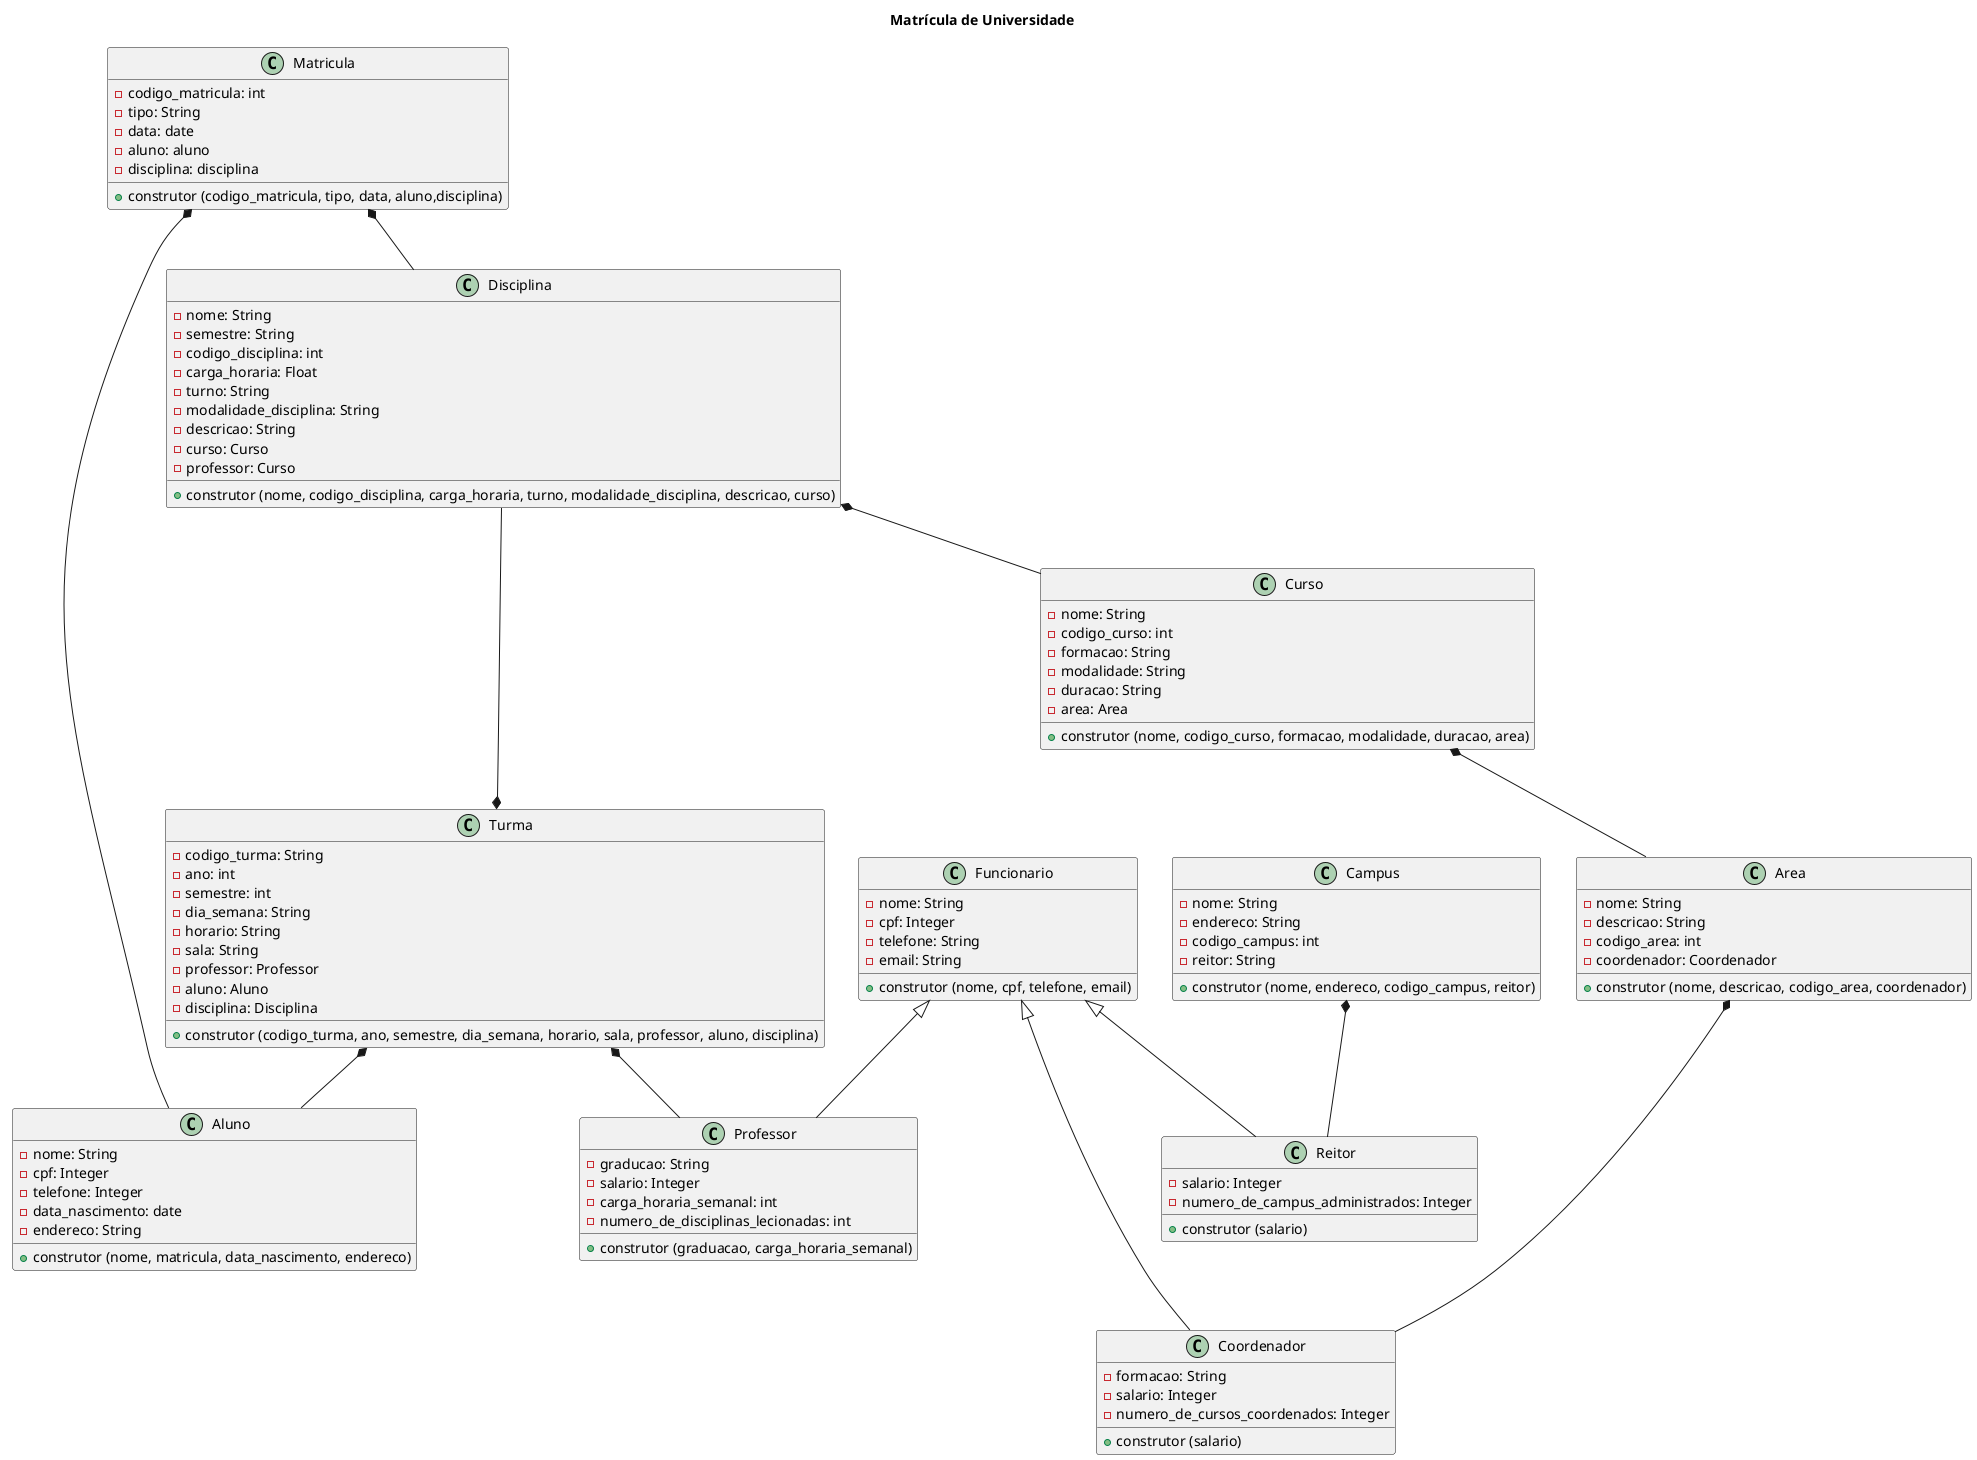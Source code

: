 @startuml universidade

title Matrícula de Universidade

class Aluno{
    - nome: String
    - cpf: Integer
    - telefone: Integer
    - data_nascimento: date
    - endereco: String
    + construtor (nome, matricula, data_nascimento, endereco)
}

class Funcionario{
    - nome: String
    - cpf: Integer
    - telefone: String
    - email: String
    + construtor (nome, cpf, telefone, email)
}

class Professor{
    - graducao: String
    - salario: Integer
    - carga_horaria_semanal: int
    - numero_de_disciplinas_lecionadas: int
    + construtor (graduacao, carga_horaria_semanal)
}

class Coordenador{
    - formacao: String
    - salario: Integer
    - numero_de_cursos_coordenados: Integer
    + construtor (salario)
}

class Reitor{
    - salario: Integer
    - numero_de_campus_administrados: Integer
    + construtor (salario)
}

class Turma{
    - codigo_turma: String
    - ano: int
    - semestre: int
    - dia_semana: String
    - horario: String
    - sala: String
    - professor: Professor
    - aluno: Aluno
    - disciplina: Disciplina
    + construtor (codigo_turma, ano, semestre, dia_semana, horario, sala, professor, aluno, disciplina)
}

class Matricula{
    - codigo_matricula: int
    - tipo: String
    - data: date
    - aluno: aluno
    - disciplina: disciplina
    + construtor (codigo_matricula, tipo, data, aluno,disciplina)
}


class Disciplina{
    - nome: String
    - semestre: String
    - codigo_disciplina: int
    - carga_horaria: Float
    - turno: String
    - modalidade_disciplina: String
    - descricao: String
    - curso: Curso
    - professor: Curso
    + construtor (nome, codigo_disciplina, carga_horaria, turno, modalidade_disciplina, descricao, curso)
}

class Curso{
    - nome: String  
    - codigo_curso: int
    - formacao: String
    - modalidade: String
    - duracao: String
    - area: Area
    + construtor (nome, codigo_curso, formacao, modalidade, duracao, area)
}

class Area{
    - nome: String
    - descricao: String
    - codigo_area: int
    - coordenador: Coordenador
    + construtor (nome, descricao, codigo_area, coordenador)
}

class Campus{
    - nome: String
    - endereco: String
    - codigo_campus: int
    - reitor: String
    + construtor (nome, endereco, codigo_campus, reitor)
}

Funcionario <|-- Professor
Funcionario <|-- Coordenador
Funcionario <|-- Reitor
Turma *-- Aluno
Turma *-- Professor
Turma *---up Disciplina
Campus *-- Reitor
Disciplina *-- Curso
Curso *-- Area
Area *--- Coordenador
Matricula *-- Aluno
Matricula *-- Disciplina

@enduml